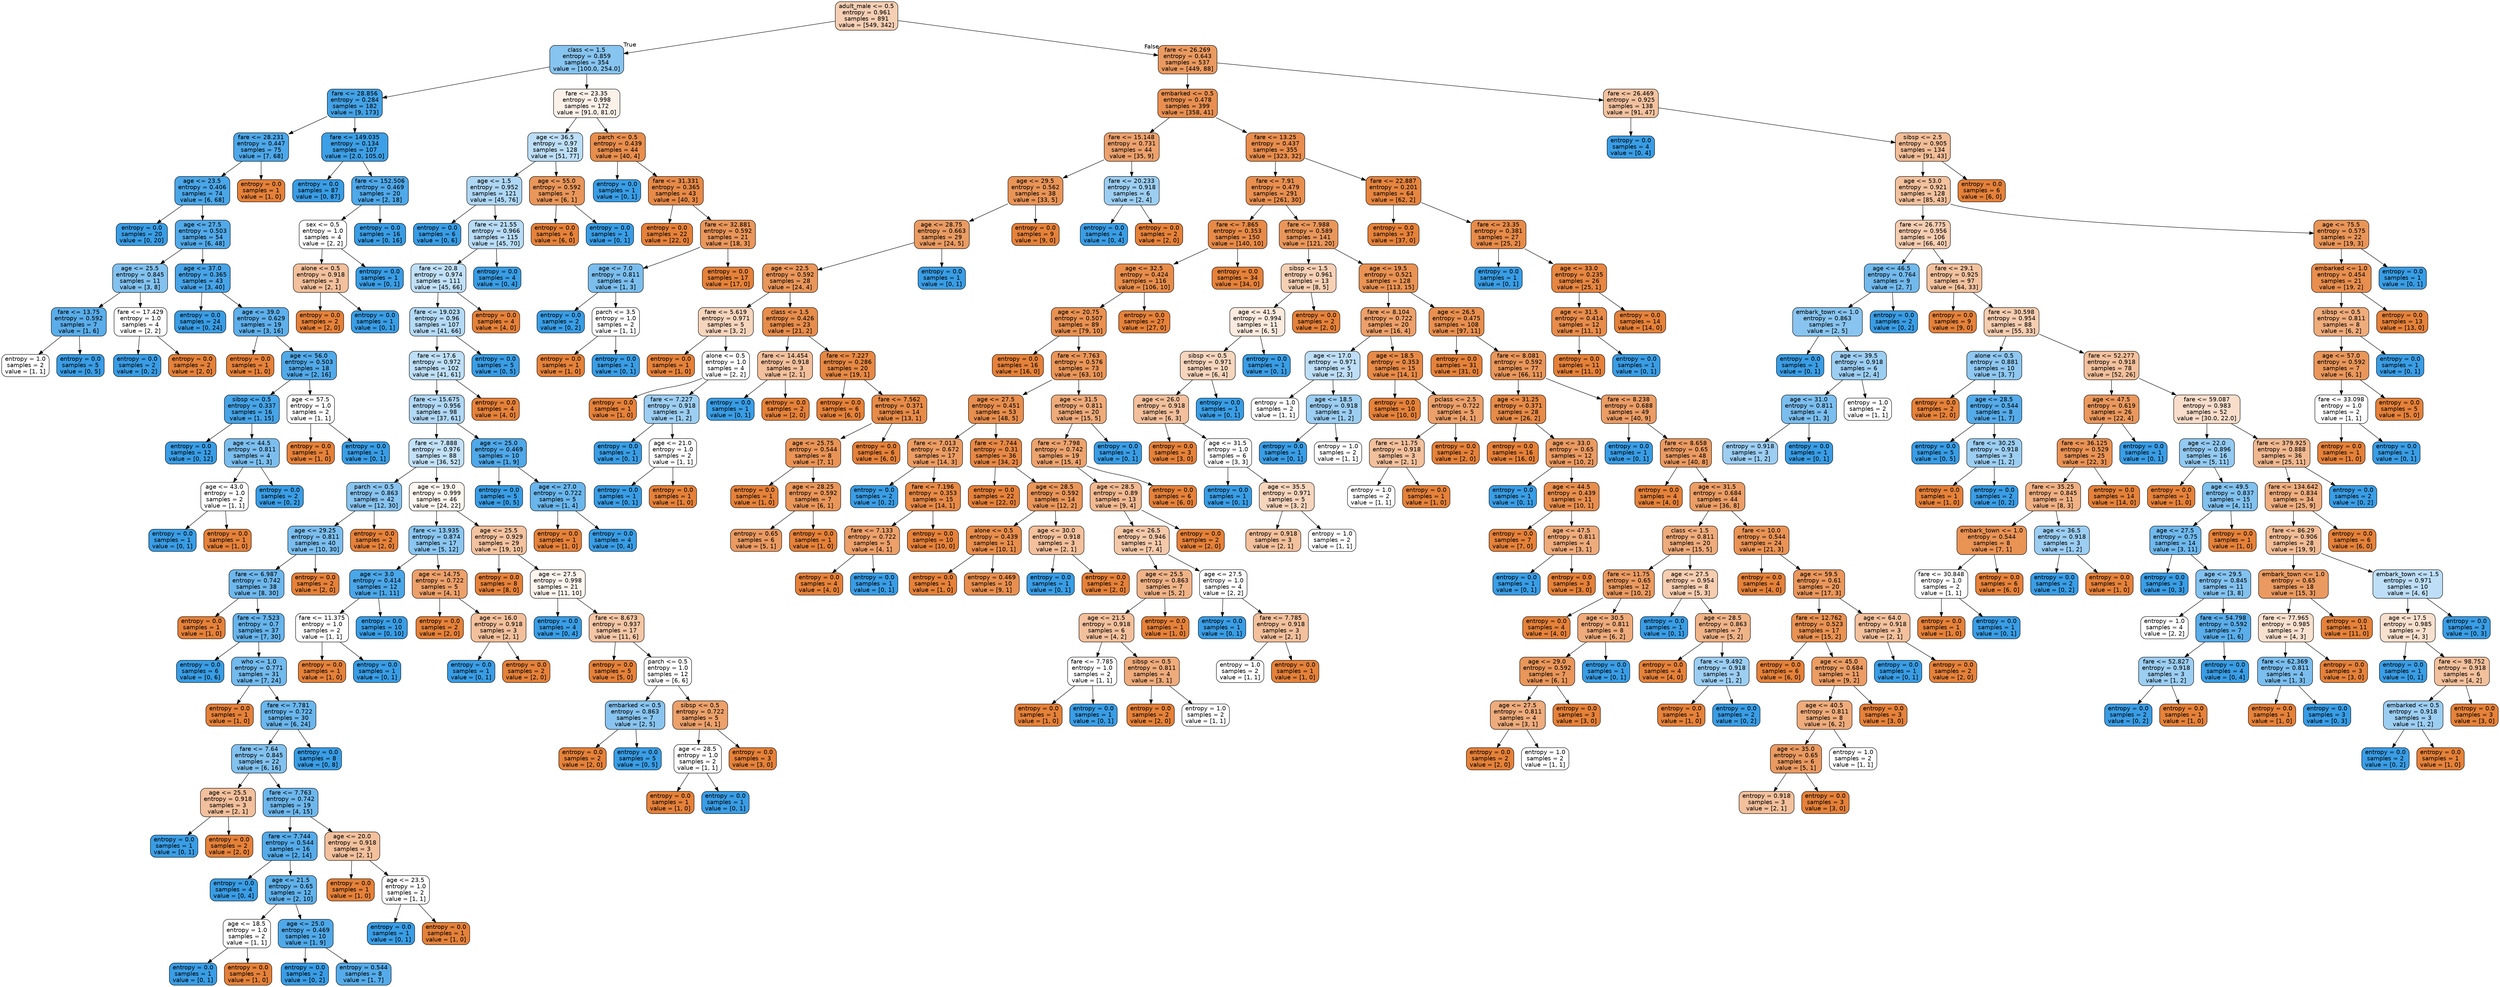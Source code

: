 digraph Tree {
node [shape=box, style="filled, rounded", color="black", fontname="helvetica"] ;
edge [fontname="helvetica"] ;
0 [label="adult_male <= 0.5\nentropy = 0.961\nsamples = 891\nvalue = [549, 342]", fillcolor="#f5cfb4"] ;
1 [label="class <= 1.5\nentropy = 0.859\nsamples = 354\nvalue = [100.0, 254.0]", fillcolor="#87c4ef"] ;
0 -> 1 [labeldistance=2.5, labelangle=45, headlabel="True"] ;
2 [label="fare <= 28.856\nentropy = 0.284\nsamples = 182\nvalue = [9, 173]", fillcolor="#43a2e6"] ;
1 -> 2 ;
3 [label="fare <= 28.231\nentropy = 0.447\nsamples = 75\nvalue = [7, 68]", fillcolor="#4da7e8"] ;
2 -> 3 ;
4 [label="age <= 23.5\nentropy = 0.406\nsamples = 74\nvalue = [6, 68]", fillcolor="#4aa6e7"] ;
3 -> 4 ;
5 [label="entropy = 0.0\nsamples = 20\nvalue = [0, 20]", fillcolor="#399de5"] ;
4 -> 5 ;
6 [label="age <= 27.5\nentropy = 0.503\nsamples = 54\nvalue = [6, 48]", fillcolor="#52a9e8"] ;
4 -> 6 ;
7 [label="age <= 25.5\nentropy = 0.845\nsamples = 11\nvalue = [3, 8]", fillcolor="#83c2ef"] ;
6 -> 7 ;
8 [label="fare <= 13.75\nentropy = 0.592\nsamples = 7\nvalue = [1, 6]", fillcolor="#5aade9"] ;
7 -> 8 ;
9 [label="entropy = 1.0\nsamples = 2\nvalue = [1, 1]", fillcolor="#ffffff"] ;
8 -> 9 ;
10 [label="entropy = 0.0\nsamples = 5\nvalue = [0, 5]", fillcolor="#399de5"] ;
8 -> 10 ;
11 [label="fare <= 17.429\nentropy = 1.0\nsamples = 4\nvalue = [2, 2]", fillcolor="#ffffff"] ;
7 -> 11 ;
12 [label="entropy = 0.0\nsamples = 2\nvalue = [0, 2]", fillcolor="#399de5"] ;
11 -> 12 ;
13 [label="entropy = 0.0\nsamples = 2\nvalue = [2, 0]", fillcolor="#e58139"] ;
11 -> 13 ;
14 [label="age <= 37.0\nentropy = 0.365\nsamples = 43\nvalue = [3, 40]", fillcolor="#48a4e7"] ;
6 -> 14 ;
15 [label="entropy = 0.0\nsamples = 24\nvalue = [0, 24]", fillcolor="#399de5"] ;
14 -> 15 ;
16 [label="age <= 39.0\nentropy = 0.629\nsamples = 19\nvalue = [3, 16]", fillcolor="#5eafea"] ;
14 -> 16 ;
17 [label="entropy = 0.0\nsamples = 1\nvalue = [1, 0]", fillcolor="#e58139"] ;
16 -> 17 ;
18 [label="age <= 56.0\nentropy = 0.503\nsamples = 18\nvalue = [2, 16]", fillcolor="#52a9e8"] ;
16 -> 18 ;
19 [label="sibsp <= 0.5\nentropy = 0.337\nsamples = 16\nvalue = [1, 15]", fillcolor="#46a4e7"] ;
18 -> 19 ;
20 [label="entropy = 0.0\nsamples = 12\nvalue = [0, 12]", fillcolor="#399de5"] ;
19 -> 20 ;
21 [label="age <= 44.5\nentropy = 0.811\nsamples = 4\nvalue = [1, 3]", fillcolor="#7bbeee"] ;
19 -> 21 ;
22 [label="age <= 43.0\nentropy = 1.0\nsamples = 2\nvalue = [1, 1]", fillcolor="#ffffff"] ;
21 -> 22 ;
23 [label="entropy = 0.0\nsamples = 1\nvalue = [0, 1]", fillcolor="#399de5"] ;
22 -> 23 ;
24 [label="entropy = 0.0\nsamples = 1\nvalue = [1, 0]", fillcolor="#e58139"] ;
22 -> 24 ;
25 [label="entropy = 0.0\nsamples = 2\nvalue = [0, 2]", fillcolor="#399de5"] ;
21 -> 25 ;
26 [label="age <= 57.5\nentropy = 1.0\nsamples = 2\nvalue = [1, 1]", fillcolor="#ffffff"] ;
18 -> 26 ;
27 [label="entropy = 0.0\nsamples = 1\nvalue = [1, 0]", fillcolor="#e58139"] ;
26 -> 27 ;
28 [label="entropy = 0.0\nsamples = 1\nvalue = [0, 1]", fillcolor="#399de5"] ;
26 -> 28 ;
29 [label="entropy = 0.0\nsamples = 1\nvalue = [1, 0]", fillcolor="#e58139"] ;
3 -> 29 ;
30 [label="fare <= 149.035\nentropy = 0.134\nsamples = 107\nvalue = [2.0, 105.0]", fillcolor="#3d9fe5"] ;
2 -> 30 ;
31 [label="entropy = 0.0\nsamples = 87\nvalue = [0, 87]", fillcolor="#399de5"] ;
30 -> 31 ;
32 [label="fare <= 152.506\nentropy = 0.469\nsamples = 20\nvalue = [2, 18]", fillcolor="#4fa8e8"] ;
30 -> 32 ;
33 [label="sex <= 0.5\nentropy = 1.0\nsamples = 4\nvalue = [2, 2]", fillcolor="#ffffff"] ;
32 -> 33 ;
34 [label="alone <= 0.5\nentropy = 0.918\nsamples = 3\nvalue = [2, 1]", fillcolor="#f2c09c"] ;
33 -> 34 ;
35 [label="entropy = 0.0\nsamples = 2\nvalue = [2, 0]", fillcolor="#e58139"] ;
34 -> 35 ;
36 [label="entropy = 0.0\nsamples = 1\nvalue = [0, 1]", fillcolor="#399de5"] ;
34 -> 36 ;
37 [label="entropy = 0.0\nsamples = 1\nvalue = [0, 1]", fillcolor="#399de5"] ;
33 -> 37 ;
38 [label="entropy = 0.0\nsamples = 16\nvalue = [0, 16]", fillcolor="#399de5"] ;
32 -> 38 ;
39 [label="fare <= 23.35\nentropy = 0.998\nsamples = 172\nvalue = [91.0, 81.0]", fillcolor="#fcf1e9"] ;
1 -> 39 ;
40 [label="age <= 36.5\nentropy = 0.97\nsamples = 128\nvalue = [51, 77]", fillcolor="#bcdef6"] ;
39 -> 40 ;
41 [label="age <= 1.5\nentropy = 0.952\nsamples = 121\nvalue = [45, 76]", fillcolor="#aed7f4"] ;
40 -> 41 ;
42 [label="entropy = 0.0\nsamples = 6\nvalue = [0, 6]", fillcolor="#399de5"] ;
41 -> 42 ;
43 [label="fare <= 21.55\nentropy = 0.966\nsamples = 115\nvalue = [45, 70]", fillcolor="#b8dcf6"] ;
41 -> 43 ;
44 [label="fare <= 20.8\nentropy = 0.974\nsamples = 111\nvalue = [45, 66]", fillcolor="#c0e0f7"] ;
43 -> 44 ;
45 [label="fare <= 19.023\nentropy = 0.96\nsamples = 107\nvalue = [41, 66]", fillcolor="#b4daf5"] ;
44 -> 45 ;
46 [label="fare <= 17.6\nentropy = 0.972\nsamples = 102\nvalue = [41, 61]", fillcolor="#bedff6"] ;
45 -> 46 ;
47 [label="fare <= 15.675\nentropy = 0.956\nsamples = 98\nvalue = [37, 61]", fillcolor="#b1d8f5"] ;
46 -> 47 ;
48 [label="fare <= 7.888\nentropy = 0.976\nsamples = 88\nvalue = [36, 52]", fillcolor="#c2e1f7"] ;
47 -> 48 ;
49 [label="parch <= 0.5\nentropy = 0.863\nsamples = 42\nvalue = [12, 30]", fillcolor="#88c4ef"] ;
48 -> 49 ;
50 [label="age <= 29.25\nentropy = 0.811\nsamples = 40\nvalue = [10, 30]", fillcolor="#7bbeee"] ;
49 -> 50 ;
51 [label="fare <= 6.987\nentropy = 0.742\nsamples = 38\nvalue = [8, 30]", fillcolor="#6eb7ec"] ;
50 -> 51 ;
52 [label="entropy = 0.0\nsamples = 1\nvalue = [1, 0]", fillcolor="#e58139"] ;
51 -> 52 ;
53 [label="fare <= 7.523\nentropy = 0.7\nsamples = 37\nvalue = [7, 30]", fillcolor="#67b4eb"] ;
51 -> 53 ;
54 [label="entropy = 0.0\nsamples = 6\nvalue = [0, 6]", fillcolor="#399de5"] ;
53 -> 54 ;
55 [label="who <= 1.0\nentropy = 0.771\nsamples = 31\nvalue = [7, 24]", fillcolor="#73baed"] ;
53 -> 55 ;
56 [label="entropy = 0.0\nsamples = 1\nvalue = [1, 0]", fillcolor="#e58139"] ;
55 -> 56 ;
57 [label="fare <= 7.781\nentropy = 0.722\nsamples = 30\nvalue = [6, 24]", fillcolor="#6ab6ec"] ;
55 -> 57 ;
58 [label="fare <= 7.64\nentropy = 0.845\nsamples = 22\nvalue = [6, 16]", fillcolor="#83c2ef"] ;
57 -> 58 ;
59 [label="age <= 25.5\nentropy = 0.918\nsamples = 3\nvalue = [2, 1]", fillcolor="#f2c09c"] ;
58 -> 59 ;
60 [label="entropy = 0.0\nsamples = 1\nvalue = [0, 1]", fillcolor="#399de5"] ;
59 -> 60 ;
61 [label="entropy = 0.0\nsamples = 2\nvalue = [2, 0]", fillcolor="#e58139"] ;
59 -> 61 ;
62 [label="fare <= 7.763\nentropy = 0.742\nsamples = 19\nvalue = [4, 15]", fillcolor="#6eb7ec"] ;
58 -> 62 ;
63 [label="fare <= 7.744\nentropy = 0.544\nsamples = 16\nvalue = [2, 14]", fillcolor="#55abe9"] ;
62 -> 63 ;
64 [label="entropy = 0.0\nsamples = 4\nvalue = [0, 4]", fillcolor="#399de5"] ;
63 -> 64 ;
65 [label="age <= 21.5\nentropy = 0.65\nsamples = 12\nvalue = [2, 10]", fillcolor="#61b1ea"] ;
63 -> 65 ;
66 [label="age <= 18.5\nentropy = 1.0\nsamples = 2\nvalue = [1, 1]", fillcolor="#ffffff"] ;
65 -> 66 ;
67 [label="entropy = 0.0\nsamples = 1\nvalue = [0, 1]", fillcolor="#399de5"] ;
66 -> 67 ;
68 [label="entropy = 0.0\nsamples = 1\nvalue = [1, 0]", fillcolor="#e58139"] ;
66 -> 68 ;
69 [label="age <= 25.0\nentropy = 0.469\nsamples = 10\nvalue = [1, 9]", fillcolor="#4fa8e8"] ;
65 -> 69 ;
70 [label="entropy = 0.0\nsamples = 2\nvalue = [0, 2]", fillcolor="#399de5"] ;
69 -> 70 ;
71 [label="entropy = 0.544\nsamples = 8\nvalue = [1, 7]", fillcolor="#55abe9"] ;
69 -> 71 ;
72 [label="age <= 20.0\nentropy = 0.918\nsamples = 3\nvalue = [2, 1]", fillcolor="#f2c09c"] ;
62 -> 72 ;
73 [label="entropy = 0.0\nsamples = 1\nvalue = [1, 0]", fillcolor="#e58139"] ;
72 -> 73 ;
74 [label="age <= 23.5\nentropy = 1.0\nsamples = 2\nvalue = [1, 1]", fillcolor="#ffffff"] ;
72 -> 74 ;
75 [label="entropy = 0.0\nsamples = 1\nvalue = [0, 1]", fillcolor="#399de5"] ;
74 -> 75 ;
76 [label="entropy = 0.0\nsamples = 1\nvalue = [1, 0]", fillcolor="#e58139"] ;
74 -> 76 ;
77 [label="entropy = 0.0\nsamples = 8\nvalue = [0, 8]", fillcolor="#399de5"] ;
57 -> 77 ;
78 [label="entropy = 0.0\nsamples = 2\nvalue = [2, 0]", fillcolor="#e58139"] ;
50 -> 78 ;
79 [label="entropy = 0.0\nsamples = 2\nvalue = [2, 0]", fillcolor="#e58139"] ;
49 -> 79 ;
80 [label="age <= 19.0\nentropy = 0.999\nsamples = 46\nvalue = [24, 22]", fillcolor="#fdf5ef"] ;
48 -> 80 ;
81 [label="fare <= 13.935\nentropy = 0.874\nsamples = 17\nvalue = [5, 12]", fillcolor="#8bc6f0"] ;
80 -> 81 ;
82 [label="age <= 3.0\nentropy = 0.414\nsamples = 12\nvalue = [1, 11]", fillcolor="#4ba6e7"] ;
81 -> 82 ;
83 [label="fare <= 11.375\nentropy = 1.0\nsamples = 2\nvalue = [1, 1]", fillcolor="#ffffff"] ;
82 -> 83 ;
84 [label="entropy = 0.0\nsamples = 1\nvalue = [1, 0]", fillcolor="#e58139"] ;
83 -> 84 ;
85 [label="entropy = 0.0\nsamples = 1\nvalue = [0, 1]", fillcolor="#399de5"] ;
83 -> 85 ;
86 [label="entropy = 0.0\nsamples = 10\nvalue = [0, 10]", fillcolor="#399de5"] ;
82 -> 86 ;
87 [label="age <= 14.75\nentropy = 0.722\nsamples = 5\nvalue = [4, 1]", fillcolor="#eca06a"] ;
81 -> 87 ;
88 [label="entropy = 0.0\nsamples = 2\nvalue = [2, 0]", fillcolor="#e58139"] ;
87 -> 88 ;
89 [label="age <= 16.0\nentropy = 0.918\nsamples = 3\nvalue = [2, 1]", fillcolor="#f2c09c"] ;
87 -> 89 ;
90 [label="entropy = 0.0\nsamples = 1\nvalue = [0, 1]", fillcolor="#399de5"] ;
89 -> 90 ;
91 [label="entropy = 0.0\nsamples = 2\nvalue = [2, 0]", fillcolor="#e58139"] ;
89 -> 91 ;
92 [label="age <= 25.5\nentropy = 0.929\nsamples = 29\nvalue = [19, 10]", fillcolor="#f3c3a1"] ;
80 -> 92 ;
93 [label="entropy = 0.0\nsamples = 8\nvalue = [8, 0]", fillcolor="#e58139"] ;
92 -> 93 ;
94 [label="age <= 27.5\nentropy = 0.998\nsamples = 21\nvalue = [11, 10]", fillcolor="#fdf4ed"] ;
92 -> 94 ;
95 [label="entropy = 0.0\nsamples = 4\nvalue = [0, 4]", fillcolor="#399de5"] ;
94 -> 95 ;
96 [label="fare <= 8.673\nentropy = 0.937\nsamples = 17\nvalue = [11, 6]", fillcolor="#f3c6a5"] ;
94 -> 96 ;
97 [label="entropy = 0.0\nsamples = 5\nvalue = [5, 0]", fillcolor="#e58139"] ;
96 -> 97 ;
98 [label="parch <= 0.5\nentropy = 1.0\nsamples = 12\nvalue = [6, 6]", fillcolor="#ffffff"] ;
96 -> 98 ;
99 [label="embarked <= 0.5\nentropy = 0.863\nsamples = 7\nvalue = [2, 5]", fillcolor="#88c4ef"] ;
98 -> 99 ;
100 [label="entropy = 0.0\nsamples = 2\nvalue = [2, 0]", fillcolor="#e58139"] ;
99 -> 100 ;
101 [label="entropy = 0.0\nsamples = 5\nvalue = [0, 5]", fillcolor="#399de5"] ;
99 -> 101 ;
102 [label="sibsp <= 0.5\nentropy = 0.722\nsamples = 5\nvalue = [4, 1]", fillcolor="#eca06a"] ;
98 -> 102 ;
103 [label="age <= 28.5\nentropy = 1.0\nsamples = 2\nvalue = [1, 1]", fillcolor="#ffffff"] ;
102 -> 103 ;
104 [label="entropy = 0.0\nsamples = 1\nvalue = [1, 0]", fillcolor="#e58139"] ;
103 -> 104 ;
105 [label="entropy = 0.0\nsamples = 1\nvalue = [0, 1]", fillcolor="#399de5"] ;
103 -> 105 ;
106 [label="entropy = 0.0\nsamples = 3\nvalue = [3, 0]", fillcolor="#e58139"] ;
102 -> 106 ;
107 [label="age <= 25.0\nentropy = 0.469\nsamples = 10\nvalue = [1, 9]", fillcolor="#4fa8e8"] ;
47 -> 107 ;
108 [label="entropy = 0.0\nsamples = 5\nvalue = [0, 5]", fillcolor="#399de5"] ;
107 -> 108 ;
109 [label="age <= 27.0\nentropy = 0.722\nsamples = 5\nvalue = [1, 4]", fillcolor="#6ab6ec"] ;
107 -> 109 ;
110 [label="entropy = 0.0\nsamples = 1\nvalue = [1, 0]", fillcolor="#e58139"] ;
109 -> 110 ;
111 [label="entropy = 0.0\nsamples = 4\nvalue = [0, 4]", fillcolor="#399de5"] ;
109 -> 111 ;
112 [label="entropy = 0.0\nsamples = 4\nvalue = [4, 0]", fillcolor="#e58139"] ;
46 -> 112 ;
113 [label="entropy = 0.0\nsamples = 5\nvalue = [0, 5]", fillcolor="#399de5"] ;
45 -> 113 ;
114 [label="entropy = 0.0\nsamples = 4\nvalue = [4, 0]", fillcolor="#e58139"] ;
44 -> 114 ;
115 [label="entropy = 0.0\nsamples = 4\nvalue = [0, 4]", fillcolor="#399de5"] ;
43 -> 115 ;
116 [label="age <= 55.0\nentropy = 0.592\nsamples = 7\nvalue = [6, 1]", fillcolor="#e9965a"] ;
40 -> 116 ;
117 [label="entropy = 0.0\nsamples = 6\nvalue = [6, 0]", fillcolor="#e58139"] ;
116 -> 117 ;
118 [label="entropy = 0.0\nsamples = 1\nvalue = [0, 1]", fillcolor="#399de5"] ;
116 -> 118 ;
119 [label="parch <= 0.5\nentropy = 0.439\nsamples = 44\nvalue = [40, 4]", fillcolor="#e88e4d"] ;
39 -> 119 ;
120 [label="entropy = 0.0\nsamples = 1\nvalue = [0, 1]", fillcolor="#399de5"] ;
119 -> 120 ;
121 [label="fare <= 31.331\nentropy = 0.365\nsamples = 43\nvalue = [40, 3]", fillcolor="#e78a48"] ;
119 -> 121 ;
122 [label="entropy = 0.0\nsamples = 22\nvalue = [22, 0]", fillcolor="#e58139"] ;
121 -> 122 ;
123 [label="fare <= 32.881\nentropy = 0.592\nsamples = 21\nvalue = [18, 3]", fillcolor="#e9965a"] ;
121 -> 123 ;
124 [label="age <= 7.0\nentropy = 0.811\nsamples = 4\nvalue = [1, 3]", fillcolor="#7bbeee"] ;
123 -> 124 ;
125 [label="entropy = 0.0\nsamples = 2\nvalue = [0, 2]", fillcolor="#399de5"] ;
124 -> 125 ;
126 [label="parch <= 3.5\nentropy = 1.0\nsamples = 2\nvalue = [1, 1]", fillcolor="#ffffff"] ;
124 -> 126 ;
127 [label="entropy = 0.0\nsamples = 1\nvalue = [1, 0]", fillcolor="#e58139"] ;
126 -> 127 ;
128 [label="entropy = 0.0\nsamples = 1\nvalue = [0, 1]", fillcolor="#399de5"] ;
126 -> 128 ;
129 [label="entropy = 0.0\nsamples = 17\nvalue = [17, 0]", fillcolor="#e58139"] ;
123 -> 129 ;
130 [label="fare <= 26.269\nentropy = 0.643\nsamples = 537\nvalue = [449, 88]", fillcolor="#ea9a60"] ;
0 -> 130 [labeldistance=2.5, labelangle=-45, headlabel="False"] ;
131 [label="embarked <= 0.5\nentropy = 0.478\nsamples = 399\nvalue = [358, 41]", fillcolor="#e88f50"] ;
130 -> 131 ;
132 [label="fare <= 15.148\nentropy = 0.731\nsamples = 44\nvalue = [35, 9]", fillcolor="#eca16c"] ;
131 -> 132 ;
133 [label="age <= 29.5\nentropy = 0.562\nsamples = 38\nvalue = [33, 5]", fillcolor="#e99457"] ;
132 -> 133 ;
134 [label="age <= 28.75\nentropy = 0.663\nsamples = 29\nvalue = [24, 5]", fillcolor="#ea9b62"] ;
133 -> 134 ;
135 [label="age <= 22.5\nentropy = 0.592\nsamples = 28\nvalue = [24, 4]", fillcolor="#e9965a"] ;
134 -> 135 ;
136 [label="fare <= 5.619\nentropy = 0.971\nsamples = 5\nvalue = [3, 2]", fillcolor="#f6d5bd"] ;
135 -> 136 ;
137 [label="entropy = 0.0\nsamples = 1\nvalue = [1, 0]", fillcolor="#e58139"] ;
136 -> 137 ;
138 [label="alone <= 0.5\nentropy = 1.0\nsamples = 4\nvalue = [2, 2]", fillcolor="#ffffff"] ;
136 -> 138 ;
139 [label="entropy = 0.0\nsamples = 1\nvalue = [1, 0]", fillcolor="#e58139"] ;
138 -> 139 ;
140 [label="fare <= 7.227\nentropy = 0.918\nsamples = 3\nvalue = [1, 2]", fillcolor="#9ccef2"] ;
138 -> 140 ;
141 [label="entropy = 0.0\nsamples = 1\nvalue = [0, 1]", fillcolor="#399de5"] ;
140 -> 141 ;
142 [label="age <= 21.0\nentropy = 1.0\nsamples = 2\nvalue = [1, 1]", fillcolor="#ffffff"] ;
140 -> 142 ;
143 [label="entropy = 0.0\nsamples = 1\nvalue = [0, 1]", fillcolor="#399de5"] ;
142 -> 143 ;
144 [label="entropy = 0.0\nsamples = 1\nvalue = [1, 0]", fillcolor="#e58139"] ;
142 -> 144 ;
145 [label="class <= 1.5\nentropy = 0.426\nsamples = 23\nvalue = [21, 2]", fillcolor="#e78d4c"] ;
135 -> 145 ;
146 [label="fare <= 14.454\nentropy = 0.918\nsamples = 3\nvalue = [2, 1]", fillcolor="#f2c09c"] ;
145 -> 146 ;
147 [label="entropy = 0.0\nsamples = 1\nvalue = [0, 1]", fillcolor="#399de5"] ;
146 -> 147 ;
148 [label="entropy = 0.0\nsamples = 2\nvalue = [2, 0]", fillcolor="#e58139"] ;
146 -> 148 ;
149 [label="fare <= 7.227\nentropy = 0.286\nsamples = 20\nvalue = [19, 1]", fillcolor="#e68843"] ;
145 -> 149 ;
150 [label="entropy = 0.0\nsamples = 6\nvalue = [6, 0]", fillcolor="#e58139"] ;
149 -> 150 ;
151 [label="fare <= 7.562\nentropy = 0.371\nsamples = 14\nvalue = [13, 1]", fillcolor="#e78b48"] ;
149 -> 151 ;
152 [label="age <= 25.75\nentropy = 0.544\nsamples = 8\nvalue = [7, 1]", fillcolor="#e99355"] ;
151 -> 152 ;
153 [label="entropy = 0.0\nsamples = 1\nvalue = [1, 0]", fillcolor="#e58139"] ;
152 -> 153 ;
154 [label="age <= 28.25\nentropy = 0.592\nsamples = 7\nvalue = [6, 1]", fillcolor="#e9965a"] ;
152 -> 154 ;
155 [label="entropy = 0.65\nsamples = 6\nvalue = [5, 1]", fillcolor="#ea9a61"] ;
154 -> 155 ;
156 [label="entropy = 0.0\nsamples = 1\nvalue = [1, 0]", fillcolor="#e58139"] ;
154 -> 156 ;
157 [label="entropy = 0.0\nsamples = 6\nvalue = [6, 0]", fillcolor="#e58139"] ;
151 -> 157 ;
158 [label="entropy = 0.0\nsamples = 1\nvalue = [0, 1]", fillcolor="#399de5"] ;
134 -> 158 ;
159 [label="entropy = 0.0\nsamples = 9\nvalue = [9, 0]", fillcolor="#e58139"] ;
133 -> 159 ;
160 [label="fare <= 20.233\nentropy = 0.918\nsamples = 6\nvalue = [2, 4]", fillcolor="#9ccef2"] ;
132 -> 160 ;
161 [label="entropy = 0.0\nsamples = 4\nvalue = [0, 4]", fillcolor="#399de5"] ;
160 -> 161 ;
162 [label="entropy = 0.0\nsamples = 2\nvalue = [2, 0]", fillcolor="#e58139"] ;
160 -> 162 ;
163 [label="fare <= 13.25\nentropy = 0.437\nsamples = 355\nvalue = [323, 32]", fillcolor="#e88d4d"] ;
131 -> 163 ;
164 [label="fare <= 7.91\nentropy = 0.479\nsamples = 291\nvalue = [261, 30]", fillcolor="#e88f50"] ;
163 -> 164 ;
165 [label="fare <= 7.865\nentropy = 0.353\nsamples = 150\nvalue = [140, 10]", fillcolor="#e78a47"] ;
164 -> 165 ;
166 [label="age <= 32.5\nentropy = 0.424\nsamples = 116\nvalue = [106, 10]", fillcolor="#e78d4c"] ;
165 -> 166 ;
167 [label="age <= 20.75\nentropy = 0.507\nsamples = 89\nvalue = [79, 10]", fillcolor="#e89152"] ;
166 -> 167 ;
168 [label="entropy = 0.0\nsamples = 16\nvalue = [16, 0]", fillcolor="#e58139"] ;
167 -> 168 ;
169 [label="fare <= 7.763\nentropy = 0.576\nsamples = 73\nvalue = [63, 10]", fillcolor="#e99558"] ;
167 -> 169 ;
170 [label="age <= 27.5\nentropy = 0.451\nsamples = 53\nvalue = [48, 5]", fillcolor="#e88e4e"] ;
169 -> 170 ;
171 [label="fare <= 7.013\nentropy = 0.672\nsamples = 17\nvalue = [14, 3]", fillcolor="#eb9c63"] ;
170 -> 171 ;
172 [label="entropy = 0.0\nsamples = 2\nvalue = [0, 2]", fillcolor="#399de5"] ;
171 -> 172 ;
173 [label="fare <= 7.196\nentropy = 0.353\nsamples = 15\nvalue = [14, 1]", fillcolor="#e78a47"] ;
171 -> 173 ;
174 [label="fare <= 7.133\nentropy = 0.722\nsamples = 5\nvalue = [4, 1]", fillcolor="#eca06a"] ;
173 -> 174 ;
175 [label="entropy = 0.0\nsamples = 4\nvalue = [4, 0]", fillcolor="#e58139"] ;
174 -> 175 ;
176 [label="entropy = 0.0\nsamples = 1\nvalue = [0, 1]", fillcolor="#399de5"] ;
174 -> 176 ;
177 [label="entropy = 0.0\nsamples = 10\nvalue = [10, 0]", fillcolor="#e58139"] ;
173 -> 177 ;
178 [label="fare <= 7.744\nentropy = 0.31\nsamples = 36\nvalue = [34, 2]", fillcolor="#e78845"] ;
170 -> 178 ;
179 [label="entropy = 0.0\nsamples = 22\nvalue = [22, 0]", fillcolor="#e58139"] ;
178 -> 179 ;
180 [label="age <= 28.5\nentropy = 0.592\nsamples = 14\nvalue = [12, 2]", fillcolor="#e9965a"] ;
178 -> 180 ;
181 [label="alone <= 0.5\nentropy = 0.439\nsamples = 11\nvalue = [10, 1]", fillcolor="#e88e4d"] ;
180 -> 181 ;
182 [label="entropy = 0.0\nsamples = 1\nvalue = [1, 0]", fillcolor="#e58139"] ;
181 -> 182 ;
183 [label="entropy = 0.469\nsamples = 10\nvalue = [9, 1]", fillcolor="#e88f4f"] ;
181 -> 183 ;
184 [label="age <= 30.0\nentropy = 0.918\nsamples = 3\nvalue = [2, 1]", fillcolor="#f2c09c"] ;
180 -> 184 ;
185 [label="entropy = 0.0\nsamples = 1\nvalue = [0, 1]", fillcolor="#399de5"] ;
184 -> 185 ;
186 [label="entropy = 0.0\nsamples = 2\nvalue = [2, 0]", fillcolor="#e58139"] ;
184 -> 186 ;
187 [label="age <= 31.5\nentropy = 0.811\nsamples = 20\nvalue = [15, 5]", fillcolor="#eeab7b"] ;
169 -> 187 ;
188 [label="fare <= 7.798\nentropy = 0.742\nsamples = 19\nvalue = [15, 4]", fillcolor="#eca36e"] ;
187 -> 188 ;
189 [label="age <= 28.5\nentropy = 0.89\nsamples = 13\nvalue = [9, 4]", fillcolor="#f1b991"] ;
188 -> 189 ;
190 [label="age <= 26.5\nentropy = 0.946\nsamples = 11\nvalue = [7, 4]", fillcolor="#f4c9aa"] ;
189 -> 190 ;
191 [label="age <= 25.5\nentropy = 0.863\nsamples = 7\nvalue = [5, 2]", fillcolor="#efb388"] ;
190 -> 191 ;
192 [label="age <= 21.5\nentropy = 0.918\nsamples = 6\nvalue = [4, 2]", fillcolor="#f2c09c"] ;
191 -> 192 ;
193 [label="fare <= 7.785\nentropy = 1.0\nsamples = 2\nvalue = [1, 1]", fillcolor="#ffffff"] ;
192 -> 193 ;
194 [label="entropy = 0.0\nsamples = 1\nvalue = [1, 0]", fillcolor="#e58139"] ;
193 -> 194 ;
195 [label="entropy = 0.0\nsamples = 1\nvalue = [0, 1]", fillcolor="#399de5"] ;
193 -> 195 ;
196 [label="sibsp <= 0.5\nentropy = 0.811\nsamples = 4\nvalue = [3, 1]", fillcolor="#eeab7b"] ;
192 -> 196 ;
197 [label="entropy = 0.0\nsamples = 2\nvalue = [2, 0]", fillcolor="#e58139"] ;
196 -> 197 ;
198 [label="entropy = 1.0\nsamples = 2\nvalue = [1, 1]", fillcolor="#ffffff"] ;
196 -> 198 ;
199 [label="entropy = 0.0\nsamples = 1\nvalue = [1, 0]", fillcolor="#e58139"] ;
191 -> 199 ;
200 [label="age <= 27.5\nentropy = 1.0\nsamples = 4\nvalue = [2, 2]", fillcolor="#ffffff"] ;
190 -> 200 ;
201 [label="entropy = 0.0\nsamples = 1\nvalue = [0, 1]", fillcolor="#399de5"] ;
200 -> 201 ;
202 [label="fare <= 7.785\nentropy = 0.918\nsamples = 3\nvalue = [2, 1]", fillcolor="#f2c09c"] ;
200 -> 202 ;
203 [label="entropy = 1.0\nsamples = 2\nvalue = [1, 1]", fillcolor="#ffffff"] ;
202 -> 203 ;
204 [label="entropy = 0.0\nsamples = 1\nvalue = [1, 0]", fillcolor="#e58139"] ;
202 -> 204 ;
205 [label="entropy = 0.0\nsamples = 2\nvalue = [2, 0]", fillcolor="#e58139"] ;
189 -> 205 ;
206 [label="entropy = 0.0\nsamples = 6\nvalue = [6, 0]", fillcolor="#e58139"] ;
188 -> 206 ;
207 [label="entropy = 0.0\nsamples = 1\nvalue = [0, 1]", fillcolor="#399de5"] ;
187 -> 207 ;
208 [label="entropy = 0.0\nsamples = 27\nvalue = [27, 0]", fillcolor="#e58139"] ;
166 -> 208 ;
209 [label="entropy = 0.0\nsamples = 34\nvalue = [34, 0]", fillcolor="#e58139"] ;
165 -> 209 ;
210 [label="fare <= 7.988\nentropy = 0.589\nsamples = 141\nvalue = [121, 20]", fillcolor="#e9965a"] ;
164 -> 210 ;
211 [label="sibsp <= 1.5\nentropy = 0.961\nsamples = 13\nvalue = [8, 5]", fillcolor="#f5d0b5"] ;
210 -> 211 ;
212 [label="age <= 41.5\nentropy = 0.994\nsamples = 11\nvalue = [6, 5]", fillcolor="#fbeade"] ;
211 -> 212 ;
213 [label="sibsp <= 0.5\nentropy = 0.971\nsamples = 10\nvalue = [6, 4]", fillcolor="#f6d5bd"] ;
212 -> 213 ;
214 [label="age <= 26.0\nentropy = 0.918\nsamples = 9\nvalue = [6, 3]", fillcolor="#f2c09c"] ;
213 -> 214 ;
215 [label="entropy = 0.0\nsamples = 3\nvalue = [3, 0]", fillcolor="#e58139"] ;
214 -> 215 ;
216 [label="age <= 31.5\nentropy = 1.0\nsamples = 6\nvalue = [3, 3]", fillcolor="#ffffff"] ;
214 -> 216 ;
217 [label="entropy = 0.0\nsamples = 1\nvalue = [0, 1]", fillcolor="#399de5"] ;
216 -> 217 ;
218 [label="age <= 35.5\nentropy = 0.971\nsamples = 5\nvalue = [3, 2]", fillcolor="#f6d5bd"] ;
216 -> 218 ;
219 [label="entropy = 0.918\nsamples = 3\nvalue = [2, 1]", fillcolor="#f2c09c"] ;
218 -> 219 ;
220 [label="entropy = 1.0\nsamples = 2\nvalue = [1, 1]", fillcolor="#ffffff"] ;
218 -> 220 ;
221 [label="entropy = 0.0\nsamples = 1\nvalue = [0, 1]", fillcolor="#399de5"] ;
213 -> 221 ;
222 [label="entropy = 0.0\nsamples = 1\nvalue = [0, 1]", fillcolor="#399de5"] ;
212 -> 222 ;
223 [label="entropy = 0.0\nsamples = 2\nvalue = [2, 0]", fillcolor="#e58139"] ;
211 -> 223 ;
224 [label="age <= 19.5\nentropy = 0.521\nsamples = 128\nvalue = [113, 15]", fillcolor="#e89253"] ;
210 -> 224 ;
225 [label="fare <= 8.104\nentropy = 0.722\nsamples = 20\nvalue = [16, 4]", fillcolor="#eca06a"] ;
224 -> 225 ;
226 [label="age <= 17.0\nentropy = 0.971\nsamples = 5\nvalue = [2, 3]", fillcolor="#bddef6"] ;
225 -> 226 ;
227 [label="entropy = 1.0\nsamples = 2\nvalue = [1, 1]", fillcolor="#ffffff"] ;
226 -> 227 ;
228 [label="age <= 18.5\nentropy = 0.918\nsamples = 3\nvalue = [1, 2]", fillcolor="#9ccef2"] ;
226 -> 228 ;
229 [label="entropy = 0.0\nsamples = 1\nvalue = [0, 1]", fillcolor="#399de5"] ;
228 -> 229 ;
230 [label="entropy = 1.0\nsamples = 2\nvalue = [1, 1]", fillcolor="#ffffff"] ;
228 -> 230 ;
231 [label="age <= 18.5\nentropy = 0.353\nsamples = 15\nvalue = [14, 1]", fillcolor="#e78a47"] ;
225 -> 231 ;
232 [label="entropy = 0.0\nsamples = 10\nvalue = [10, 0]", fillcolor="#e58139"] ;
231 -> 232 ;
233 [label="pclass <= 2.5\nentropy = 0.722\nsamples = 5\nvalue = [4, 1]", fillcolor="#eca06a"] ;
231 -> 233 ;
234 [label="fare <= 11.75\nentropy = 0.918\nsamples = 3\nvalue = [2, 1]", fillcolor="#f2c09c"] ;
233 -> 234 ;
235 [label="entropy = 1.0\nsamples = 2\nvalue = [1, 1]", fillcolor="#ffffff"] ;
234 -> 235 ;
236 [label="entropy = 0.0\nsamples = 1\nvalue = [1, 0]", fillcolor="#e58139"] ;
234 -> 236 ;
237 [label="entropy = 0.0\nsamples = 2\nvalue = [2, 0]", fillcolor="#e58139"] ;
233 -> 237 ;
238 [label="age <= 26.5\nentropy = 0.475\nsamples = 108\nvalue = [97, 11]", fillcolor="#e88f4f"] ;
224 -> 238 ;
239 [label="entropy = 0.0\nsamples = 31\nvalue = [31, 0]", fillcolor="#e58139"] ;
238 -> 239 ;
240 [label="fare <= 8.081\nentropy = 0.592\nsamples = 77\nvalue = [66, 11]", fillcolor="#e9965a"] ;
238 -> 240 ;
241 [label="age <= 31.25\nentropy = 0.371\nsamples = 28\nvalue = [26, 2]", fillcolor="#e78b48"] ;
240 -> 241 ;
242 [label="entropy = 0.0\nsamples = 16\nvalue = [16, 0]", fillcolor="#e58139"] ;
241 -> 242 ;
243 [label="age <= 33.0\nentropy = 0.65\nsamples = 12\nvalue = [10, 2]", fillcolor="#ea9a61"] ;
241 -> 243 ;
244 [label="entropy = 0.0\nsamples = 1\nvalue = [0, 1]", fillcolor="#399de5"] ;
243 -> 244 ;
245 [label="age <= 44.5\nentropy = 0.439\nsamples = 11\nvalue = [10, 1]", fillcolor="#e88e4d"] ;
243 -> 245 ;
246 [label="entropy = 0.0\nsamples = 7\nvalue = [7, 0]", fillcolor="#e58139"] ;
245 -> 246 ;
247 [label="age <= 47.5\nentropy = 0.811\nsamples = 4\nvalue = [3, 1]", fillcolor="#eeab7b"] ;
245 -> 247 ;
248 [label="entropy = 0.0\nsamples = 1\nvalue = [0, 1]", fillcolor="#399de5"] ;
247 -> 248 ;
249 [label="entropy = 0.0\nsamples = 3\nvalue = [3, 0]", fillcolor="#e58139"] ;
247 -> 249 ;
250 [label="fare <= 8.238\nentropy = 0.688\nsamples = 49\nvalue = [40, 9]", fillcolor="#eb9d66"] ;
240 -> 250 ;
251 [label="entropy = 0.0\nsamples = 1\nvalue = [0, 1]", fillcolor="#399de5"] ;
250 -> 251 ;
252 [label="fare <= 8.658\nentropy = 0.65\nsamples = 48\nvalue = [40, 8]", fillcolor="#ea9a61"] ;
250 -> 252 ;
253 [label="entropy = 0.0\nsamples = 4\nvalue = [4, 0]", fillcolor="#e58139"] ;
252 -> 253 ;
254 [label="age <= 31.5\nentropy = 0.684\nsamples = 44\nvalue = [36, 8]", fillcolor="#eb9d65"] ;
252 -> 254 ;
255 [label="class <= 1.5\nentropy = 0.811\nsamples = 20\nvalue = [15, 5]", fillcolor="#eeab7b"] ;
254 -> 255 ;
256 [label="fare <= 11.75\nentropy = 0.65\nsamples = 12\nvalue = [10, 2]", fillcolor="#ea9a61"] ;
255 -> 256 ;
257 [label="entropy = 0.0\nsamples = 4\nvalue = [4, 0]", fillcolor="#e58139"] ;
256 -> 257 ;
258 [label="age <= 30.5\nentropy = 0.811\nsamples = 8\nvalue = [6, 2]", fillcolor="#eeab7b"] ;
256 -> 258 ;
259 [label="age <= 29.0\nentropy = 0.592\nsamples = 7\nvalue = [6, 1]", fillcolor="#e9965a"] ;
258 -> 259 ;
260 [label="age <= 27.5\nentropy = 0.811\nsamples = 4\nvalue = [3, 1]", fillcolor="#eeab7b"] ;
259 -> 260 ;
261 [label="entropy = 0.0\nsamples = 2\nvalue = [2, 0]", fillcolor="#e58139"] ;
260 -> 261 ;
262 [label="entropy = 1.0\nsamples = 2\nvalue = [1, 1]", fillcolor="#ffffff"] ;
260 -> 262 ;
263 [label="entropy = 0.0\nsamples = 3\nvalue = [3, 0]", fillcolor="#e58139"] ;
259 -> 263 ;
264 [label="entropy = 0.0\nsamples = 1\nvalue = [0, 1]", fillcolor="#399de5"] ;
258 -> 264 ;
265 [label="age <= 27.5\nentropy = 0.954\nsamples = 8\nvalue = [5, 3]", fillcolor="#f5cdb0"] ;
255 -> 265 ;
266 [label="entropy = 0.0\nsamples = 1\nvalue = [0, 1]", fillcolor="#399de5"] ;
265 -> 266 ;
267 [label="age <= 28.5\nentropy = 0.863\nsamples = 7\nvalue = [5, 2]", fillcolor="#efb388"] ;
265 -> 267 ;
268 [label="entropy = 0.0\nsamples = 4\nvalue = [4, 0]", fillcolor="#e58139"] ;
267 -> 268 ;
269 [label="fare <= 9.492\nentropy = 0.918\nsamples = 3\nvalue = [1, 2]", fillcolor="#9ccef2"] ;
267 -> 269 ;
270 [label="entropy = 0.0\nsamples = 1\nvalue = [1, 0]", fillcolor="#e58139"] ;
269 -> 270 ;
271 [label="entropy = 0.0\nsamples = 2\nvalue = [0, 2]", fillcolor="#399de5"] ;
269 -> 271 ;
272 [label="fare <= 10.0\nentropy = 0.544\nsamples = 24\nvalue = [21, 3]", fillcolor="#e99355"] ;
254 -> 272 ;
273 [label="entropy = 0.0\nsamples = 4\nvalue = [4, 0]", fillcolor="#e58139"] ;
272 -> 273 ;
274 [label="age <= 59.5\nentropy = 0.61\nsamples = 20\nvalue = [17, 3]", fillcolor="#ea975c"] ;
272 -> 274 ;
275 [label="fare <= 12.762\nentropy = 0.523\nsamples = 17\nvalue = [15, 2]", fillcolor="#e89253"] ;
274 -> 275 ;
276 [label="entropy = 0.0\nsamples = 6\nvalue = [6, 0]", fillcolor="#e58139"] ;
275 -> 276 ;
277 [label="age <= 45.0\nentropy = 0.684\nsamples = 11\nvalue = [9, 2]", fillcolor="#eb9d65"] ;
275 -> 277 ;
278 [label="age <= 40.5\nentropy = 0.811\nsamples = 8\nvalue = [6, 2]", fillcolor="#eeab7b"] ;
277 -> 278 ;
279 [label="age <= 35.0\nentropy = 0.65\nsamples = 6\nvalue = [5, 1]", fillcolor="#ea9a61"] ;
278 -> 279 ;
280 [label="entropy = 0.918\nsamples = 3\nvalue = [2, 1]", fillcolor="#f2c09c"] ;
279 -> 280 ;
281 [label="entropy = 0.0\nsamples = 3\nvalue = [3, 0]", fillcolor="#e58139"] ;
279 -> 281 ;
282 [label="entropy = 1.0\nsamples = 2\nvalue = [1, 1]", fillcolor="#ffffff"] ;
278 -> 282 ;
283 [label="entropy = 0.0\nsamples = 3\nvalue = [3, 0]", fillcolor="#e58139"] ;
277 -> 283 ;
284 [label="age <= 64.0\nentropy = 0.918\nsamples = 3\nvalue = [2, 1]", fillcolor="#f2c09c"] ;
274 -> 284 ;
285 [label="entropy = 0.0\nsamples = 1\nvalue = [0, 1]", fillcolor="#399de5"] ;
284 -> 285 ;
286 [label="entropy = 0.0\nsamples = 2\nvalue = [2, 0]", fillcolor="#e58139"] ;
284 -> 286 ;
287 [label="fare <= 22.887\nentropy = 0.201\nsamples = 64\nvalue = [62, 2]", fillcolor="#e6853f"] ;
163 -> 287 ;
288 [label="entropy = 0.0\nsamples = 37\nvalue = [37, 0]", fillcolor="#e58139"] ;
287 -> 288 ;
289 [label="fare <= 23.35\nentropy = 0.381\nsamples = 27\nvalue = [25, 2]", fillcolor="#e78b49"] ;
287 -> 289 ;
290 [label="entropy = 0.0\nsamples = 1\nvalue = [0, 1]", fillcolor="#399de5"] ;
289 -> 290 ;
291 [label="age <= 33.0\nentropy = 0.235\nsamples = 26\nvalue = [25, 1]", fillcolor="#e68641"] ;
289 -> 291 ;
292 [label="age <= 31.5\nentropy = 0.414\nsamples = 12\nvalue = [11, 1]", fillcolor="#e78c4b"] ;
291 -> 292 ;
293 [label="entropy = 0.0\nsamples = 11\nvalue = [11, 0]", fillcolor="#e58139"] ;
292 -> 293 ;
294 [label="entropy = 0.0\nsamples = 1\nvalue = [0, 1]", fillcolor="#399de5"] ;
292 -> 294 ;
295 [label="entropy = 0.0\nsamples = 14\nvalue = [14, 0]", fillcolor="#e58139"] ;
291 -> 295 ;
296 [label="fare <= 26.469\nentropy = 0.925\nsamples = 138\nvalue = [91, 47]", fillcolor="#f2c29f"] ;
130 -> 296 ;
297 [label="entropy = 0.0\nsamples = 4\nvalue = [0, 4]", fillcolor="#399de5"] ;
296 -> 297 ;
298 [label="sibsp <= 2.5\nentropy = 0.905\nsamples = 134\nvalue = [91, 43]", fillcolor="#f1bd97"] ;
296 -> 298 ;
299 [label="age <= 53.0\nentropy = 0.921\nsamples = 128\nvalue = [85, 43]", fillcolor="#f2c19d"] ;
298 -> 299 ;
300 [label="fare <= 26.775\nentropy = 0.956\nsamples = 106\nvalue = [66, 40]", fillcolor="#f5cdb1"] ;
299 -> 300 ;
301 [label="age <= 46.5\nentropy = 0.764\nsamples = 9\nvalue = [2, 7]", fillcolor="#72b9ec"] ;
300 -> 301 ;
302 [label="embark_town <= 1.0\nentropy = 0.863\nsamples = 7\nvalue = [2, 5]", fillcolor="#88c4ef"] ;
301 -> 302 ;
303 [label="entropy = 0.0\nsamples = 1\nvalue = [0, 1]", fillcolor="#399de5"] ;
302 -> 303 ;
304 [label="age <= 39.5\nentropy = 0.918\nsamples = 6\nvalue = [2, 4]", fillcolor="#9ccef2"] ;
302 -> 304 ;
305 [label="age <= 31.0\nentropy = 0.811\nsamples = 4\nvalue = [1, 3]", fillcolor="#7bbeee"] ;
304 -> 305 ;
306 [label="entropy = 0.918\nsamples = 3\nvalue = [1, 2]", fillcolor="#9ccef2"] ;
305 -> 306 ;
307 [label="entropy = 0.0\nsamples = 1\nvalue = [0, 1]", fillcolor="#399de5"] ;
305 -> 307 ;
308 [label="entropy = 1.0\nsamples = 2\nvalue = [1, 1]", fillcolor="#ffffff"] ;
304 -> 308 ;
309 [label="entropy = 0.0\nsamples = 2\nvalue = [0, 2]", fillcolor="#399de5"] ;
301 -> 309 ;
310 [label="fare <= 29.1\nentropy = 0.925\nsamples = 97\nvalue = [64, 33]", fillcolor="#f2c29f"] ;
300 -> 310 ;
311 [label="entropy = 0.0\nsamples = 9\nvalue = [9, 0]", fillcolor="#e58139"] ;
310 -> 311 ;
312 [label="fare <= 30.598\nentropy = 0.954\nsamples = 88\nvalue = [55, 33]", fillcolor="#f5cdb0"] ;
310 -> 312 ;
313 [label="alone <= 0.5\nentropy = 0.881\nsamples = 10\nvalue = [3, 7]", fillcolor="#8ec7f0"] ;
312 -> 313 ;
314 [label="entropy = 0.0\nsamples = 2\nvalue = [2, 0]", fillcolor="#e58139"] ;
313 -> 314 ;
315 [label="age <= 28.5\nentropy = 0.544\nsamples = 8\nvalue = [1, 7]", fillcolor="#55abe9"] ;
313 -> 315 ;
316 [label="entropy = 0.0\nsamples = 5\nvalue = [0, 5]", fillcolor="#399de5"] ;
315 -> 316 ;
317 [label="fare <= 30.25\nentropy = 0.918\nsamples = 3\nvalue = [1, 2]", fillcolor="#9ccef2"] ;
315 -> 317 ;
318 [label="entropy = 0.0\nsamples = 1\nvalue = [1, 0]", fillcolor="#e58139"] ;
317 -> 318 ;
319 [label="entropy = 0.0\nsamples = 2\nvalue = [0, 2]", fillcolor="#399de5"] ;
317 -> 319 ;
320 [label="fare <= 52.277\nentropy = 0.918\nsamples = 78\nvalue = [52, 26]", fillcolor="#f2c09c"] ;
312 -> 320 ;
321 [label="age <= 47.5\nentropy = 0.619\nsamples = 26\nvalue = [22, 4]", fillcolor="#ea985d"] ;
320 -> 321 ;
322 [label="fare <= 36.125\nentropy = 0.529\nsamples = 25\nvalue = [22, 3]", fillcolor="#e99254"] ;
321 -> 322 ;
323 [label="fare <= 35.25\nentropy = 0.845\nsamples = 11\nvalue = [8, 3]", fillcolor="#efb083"] ;
322 -> 323 ;
324 [label="embark_town <= 1.0\nentropy = 0.544\nsamples = 8\nvalue = [7, 1]", fillcolor="#e99355"] ;
323 -> 324 ;
325 [label="fare <= 30.848\nentropy = 1.0\nsamples = 2\nvalue = [1, 1]", fillcolor="#ffffff"] ;
324 -> 325 ;
326 [label="entropy = 0.0\nsamples = 1\nvalue = [1, 0]", fillcolor="#e58139"] ;
325 -> 326 ;
327 [label="entropy = 0.0\nsamples = 1\nvalue = [0, 1]", fillcolor="#399de5"] ;
325 -> 327 ;
328 [label="entropy = 0.0\nsamples = 6\nvalue = [6, 0]", fillcolor="#e58139"] ;
324 -> 328 ;
329 [label="age <= 36.5\nentropy = 0.918\nsamples = 3\nvalue = [1, 2]", fillcolor="#9ccef2"] ;
323 -> 329 ;
330 [label="entropy = 0.0\nsamples = 2\nvalue = [0, 2]", fillcolor="#399de5"] ;
329 -> 330 ;
331 [label="entropy = 0.0\nsamples = 1\nvalue = [1, 0]", fillcolor="#e58139"] ;
329 -> 331 ;
332 [label="entropy = 0.0\nsamples = 14\nvalue = [14, 0]", fillcolor="#e58139"] ;
322 -> 332 ;
333 [label="entropy = 0.0\nsamples = 1\nvalue = [0, 1]", fillcolor="#399de5"] ;
321 -> 333 ;
334 [label="fare <= 59.087\nentropy = 0.983\nsamples = 52\nvalue = [30.0, 22.0]", fillcolor="#f8ddca"] ;
320 -> 334 ;
335 [label="age <= 22.0\nentropy = 0.896\nsamples = 16\nvalue = [5, 11]", fillcolor="#93caf1"] ;
334 -> 335 ;
336 [label="entropy = 0.0\nsamples = 1\nvalue = [1, 0]", fillcolor="#e58139"] ;
335 -> 336 ;
337 [label="age <= 49.5\nentropy = 0.837\nsamples = 15\nvalue = [4, 11]", fillcolor="#81c1ee"] ;
335 -> 337 ;
338 [label="age <= 27.5\nentropy = 0.75\nsamples = 14\nvalue = [3, 11]", fillcolor="#6fb8ec"] ;
337 -> 338 ;
339 [label="entropy = 0.0\nsamples = 3\nvalue = [0, 3]", fillcolor="#399de5"] ;
338 -> 339 ;
340 [label="age <= 29.5\nentropy = 0.845\nsamples = 11\nvalue = [3, 8]", fillcolor="#83c2ef"] ;
338 -> 340 ;
341 [label="entropy = 1.0\nsamples = 4\nvalue = [2, 2]", fillcolor="#ffffff"] ;
340 -> 341 ;
342 [label="fare <= 54.798\nentropy = 0.592\nsamples = 7\nvalue = [1, 6]", fillcolor="#5aade9"] ;
340 -> 342 ;
343 [label="fare <= 52.827\nentropy = 0.918\nsamples = 3\nvalue = [1, 2]", fillcolor="#9ccef2"] ;
342 -> 343 ;
344 [label="entropy = 0.0\nsamples = 2\nvalue = [0, 2]", fillcolor="#399de5"] ;
343 -> 344 ;
345 [label="entropy = 0.0\nsamples = 1\nvalue = [1, 0]", fillcolor="#e58139"] ;
343 -> 345 ;
346 [label="entropy = 0.0\nsamples = 4\nvalue = [0, 4]", fillcolor="#399de5"] ;
342 -> 346 ;
347 [label="entropy = 0.0\nsamples = 1\nvalue = [1, 0]", fillcolor="#e58139"] ;
337 -> 347 ;
348 [label="fare <= 379.925\nentropy = 0.888\nsamples = 36\nvalue = [25, 11]", fillcolor="#f0b890"] ;
334 -> 348 ;
349 [label="fare <= 134.642\nentropy = 0.834\nsamples = 34\nvalue = [25, 9]", fillcolor="#eeae80"] ;
348 -> 349 ;
350 [label="fare <= 86.29\nentropy = 0.906\nsamples = 28\nvalue = [19, 9]", fillcolor="#f1bd97"] ;
349 -> 350 ;
351 [label="embark_town <= 1.0\nentropy = 0.65\nsamples = 18\nvalue = [15, 3]", fillcolor="#ea9a61"] ;
350 -> 351 ;
352 [label="fare <= 77.965\nentropy = 0.985\nsamples = 7\nvalue = [4, 3]", fillcolor="#f8e0ce"] ;
351 -> 352 ;
353 [label="fare <= 62.369\nentropy = 0.811\nsamples = 4\nvalue = [1, 3]", fillcolor="#7bbeee"] ;
352 -> 353 ;
354 [label="entropy = 0.0\nsamples = 1\nvalue = [1, 0]", fillcolor="#e58139"] ;
353 -> 354 ;
355 [label="entropy = 0.0\nsamples = 3\nvalue = [0, 3]", fillcolor="#399de5"] ;
353 -> 355 ;
356 [label="entropy = 0.0\nsamples = 3\nvalue = [3, 0]", fillcolor="#e58139"] ;
352 -> 356 ;
357 [label="entropy = 0.0\nsamples = 11\nvalue = [11, 0]", fillcolor="#e58139"] ;
351 -> 357 ;
358 [label="embark_town <= 1.5\nentropy = 0.971\nsamples = 10\nvalue = [4, 6]", fillcolor="#bddef6"] ;
350 -> 358 ;
359 [label="age <= 17.5\nentropy = 0.985\nsamples = 7\nvalue = [4, 3]", fillcolor="#f8e0ce"] ;
358 -> 359 ;
360 [label="entropy = 0.0\nsamples = 1\nvalue = [0, 1]", fillcolor="#399de5"] ;
359 -> 360 ;
361 [label="fare <= 98.752\nentropy = 0.918\nsamples = 6\nvalue = [4, 2]", fillcolor="#f2c09c"] ;
359 -> 361 ;
362 [label="embarked <= 0.5\nentropy = 0.918\nsamples = 3\nvalue = [1, 2]", fillcolor="#9ccef2"] ;
361 -> 362 ;
363 [label="entropy = 0.0\nsamples = 2\nvalue = [0, 2]", fillcolor="#399de5"] ;
362 -> 363 ;
364 [label="entropy = 0.0\nsamples = 1\nvalue = [1, 0]", fillcolor="#e58139"] ;
362 -> 364 ;
365 [label="entropy = 0.0\nsamples = 3\nvalue = [3, 0]", fillcolor="#e58139"] ;
361 -> 365 ;
366 [label="entropy = 0.0\nsamples = 3\nvalue = [0, 3]", fillcolor="#399de5"] ;
358 -> 366 ;
367 [label="entropy = 0.0\nsamples = 6\nvalue = [6, 0]", fillcolor="#e58139"] ;
349 -> 367 ;
368 [label="entropy = 0.0\nsamples = 2\nvalue = [0, 2]", fillcolor="#399de5"] ;
348 -> 368 ;
369 [label="age <= 75.5\nentropy = 0.575\nsamples = 22\nvalue = [19, 3]", fillcolor="#e99558"] ;
299 -> 369 ;
370 [label="embarked <= 1.0\nentropy = 0.454\nsamples = 21\nvalue = [19, 2]", fillcolor="#e88e4e"] ;
369 -> 370 ;
371 [label="sibsp <= 0.5\nentropy = 0.811\nsamples = 8\nvalue = [6, 2]", fillcolor="#eeab7b"] ;
370 -> 371 ;
372 [label="age <= 57.0\nentropy = 0.592\nsamples = 7\nvalue = [6, 1]", fillcolor="#e9965a"] ;
371 -> 372 ;
373 [label="fare <= 33.098\nentropy = 1.0\nsamples = 2\nvalue = [1, 1]", fillcolor="#ffffff"] ;
372 -> 373 ;
374 [label="entropy = 0.0\nsamples = 1\nvalue = [1, 0]", fillcolor="#e58139"] ;
373 -> 374 ;
375 [label="entropy = 0.0\nsamples = 1\nvalue = [0, 1]", fillcolor="#399de5"] ;
373 -> 375 ;
376 [label="entropy = 0.0\nsamples = 5\nvalue = [5, 0]", fillcolor="#e58139"] ;
372 -> 376 ;
377 [label="entropy = 0.0\nsamples = 1\nvalue = [0, 1]", fillcolor="#399de5"] ;
371 -> 377 ;
378 [label="entropy = 0.0\nsamples = 13\nvalue = [13, 0]", fillcolor="#e58139"] ;
370 -> 378 ;
379 [label="entropy = 0.0\nsamples = 1\nvalue = [0, 1]", fillcolor="#399de5"] ;
369 -> 379 ;
380 [label="entropy = 0.0\nsamples = 6\nvalue = [6, 0]", fillcolor="#e58139"] ;
298 -> 380 ;
}